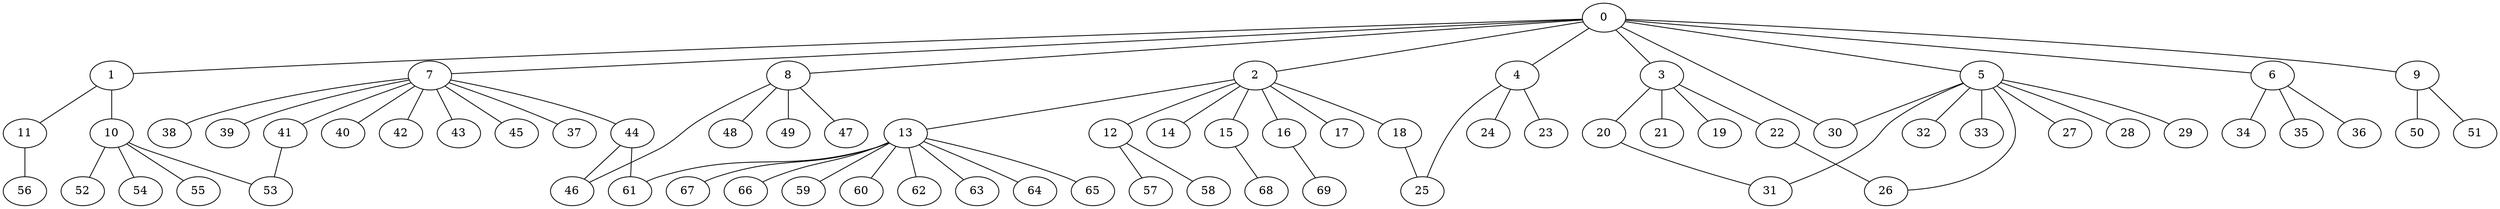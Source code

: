 
graph graphname {
    0 -- 1
0 -- 2
0 -- 3
0 -- 4
0 -- 5
0 -- 6
0 -- 7
0 -- 8
0 -- 9
0 -- 30
1 -- 10
1 -- 11
2 -- 12
2 -- 13
2 -- 14
2 -- 15
2 -- 16
2 -- 17
2 -- 18
3 -- 19
3 -- 20
3 -- 21
3 -- 22
4 -- 24
4 -- 25
4 -- 23
5 -- 32
5 -- 33
5 -- 26
5 -- 27
5 -- 28
5 -- 29
5 -- 30
5 -- 31
6 -- 34
6 -- 35
6 -- 36
7 -- 37
7 -- 38
7 -- 39
7 -- 40
7 -- 41
7 -- 42
7 -- 43
7 -- 44
7 -- 45
8 -- 48
8 -- 49
8 -- 46
8 -- 47
9 -- 50
9 -- 51
10 -- 52
10 -- 53
10 -- 54
10 -- 55
11 -- 56
12 -- 57
12 -- 58
13 -- 64
13 -- 65
13 -- 67
13 -- 66
13 -- 59
13 -- 60
13 -- 61
13 -- 62
13 -- 63
15 -- 68
16 -- 69
18 -- 25
20 -- 31
22 -- 26
41 -- 53
44 -- 46
44 -- 61

}
